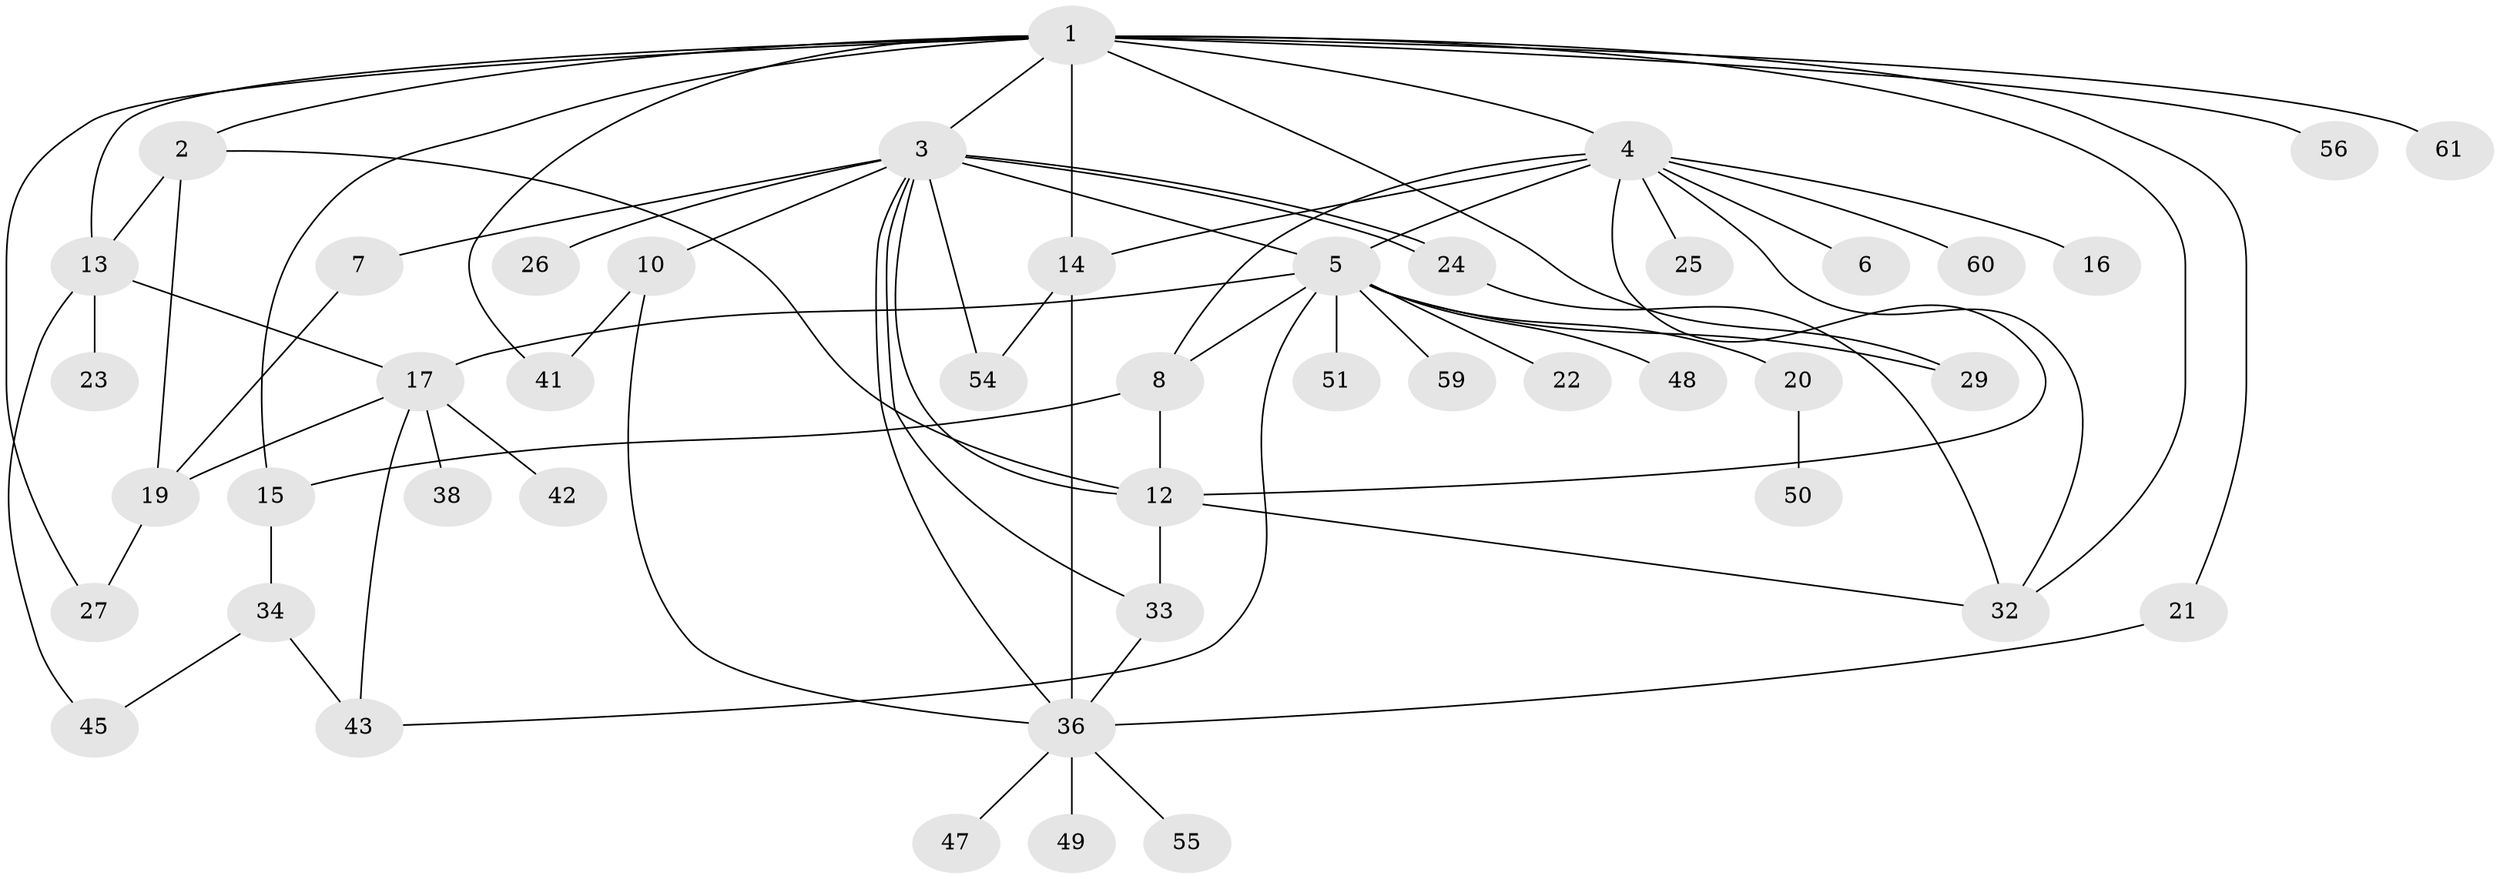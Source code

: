 // Generated by graph-tools (version 1.1) at 2025/23/03/03/25 07:23:49]
// undirected, 45 vertices, 71 edges
graph export_dot {
graph [start="1"]
  node [color=gray90,style=filled];
  1 [super="+11"];
  2 [super="+58"];
  3 [super="+62"];
  4 [super="+9"];
  5 [super="+28"];
  6;
  7;
  8;
  10 [super="+35"];
  12 [super="+39"];
  13 [super="+52"];
  14 [super="+44"];
  15 [super="+30"];
  16;
  17 [super="+18"];
  19 [super="+31"];
  20;
  21;
  22;
  23;
  24 [super="+40"];
  25;
  26;
  27;
  29;
  32;
  33 [super="+53"];
  34 [super="+57"];
  36 [super="+37"];
  38;
  41;
  42;
  43 [super="+46"];
  45;
  47;
  48;
  49;
  50;
  51;
  54;
  55;
  56;
  59;
  60;
  61;
  1 -- 2 [weight=2];
  1 -- 3;
  1 -- 4 [weight=2];
  1 -- 14;
  1 -- 21;
  1 -- 27;
  1 -- 32;
  1 -- 41;
  1 -- 56;
  1 -- 29;
  1 -- 61;
  1 -- 13;
  1 -- 15;
  2 -- 12;
  2 -- 13;
  2 -- 19;
  3 -- 5;
  3 -- 7;
  3 -- 10;
  3 -- 24;
  3 -- 24;
  3 -- 26;
  3 -- 33;
  3 -- 54;
  3 -- 36;
  3 -- 12;
  4 -- 5;
  4 -- 6;
  4 -- 8;
  4 -- 14;
  4 -- 16;
  4 -- 25;
  4 -- 32;
  4 -- 60;
  4 -- 12;
  5 -- 8;
  5 -- 20;
  5 -- 22;
  5 -- 29;
  5 -- 51;
  5 -- 48;
  5 -- 17;
  5 -- 43;
  5 -- 59;
  7 -- 19;
  8 -- 12;
  8 -- 15;
  10 -- 36;
  10 -- 41;
  12 -- 32;
  12 -- 33;
  13 -- 17;
  13 -- 23;
  13 -- 45;
  14 -- 36;
  14 -- 54;
  15 -- 34;
  17 -- 19;
  17 -- 43;
  17 -- 42;
  17 -- 38;
  19 -- 27;
  20 -- 50;
  21 -- 36;
  24 -- 32;
  33 -- 36;
  34 -- 43;
  34 -- 45;
  36 -- 49;
  36 -- 55;
  36 -- 47;
}
